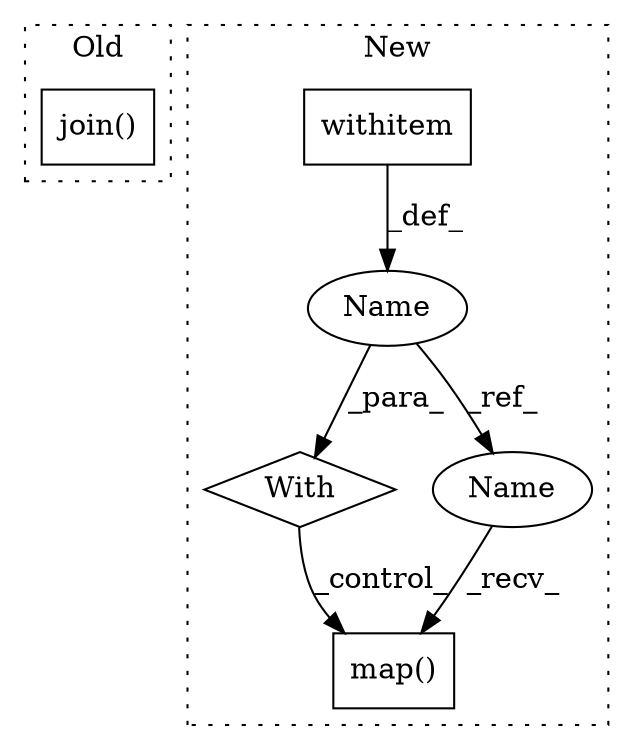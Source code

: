 digraph G {
subgraph cluster0 {
1 [label="join()" a="75" s="2615,2649" l="13,1" shape="box"];
label = "Old";
style="dotted";
}
subgraph cluster1 {
2 [label="map()" a="75" s="3068,3102" l="13,1" shape="box"];
3 [label="With" a="39" s="2988,3003" l="5,52" shape="diamond"];
4 [label="withitem" a="49" s="2993" l="10" shape="box"];
5 [label="Name" a="87" s="3037" l="8" shape="ellipse"];
6 [label="Name" a="87" s="3068" l="8" shape="ellipse"];
label = "New";
style="dotted";
}
3 -> 2 [label="_control_"];
4 -> 5 [label="_def_"];
5 -> 3 [label="_para_"];
5 -> 6 [label="_ref_"];
6 -> 2 [label="_recv_"];
}